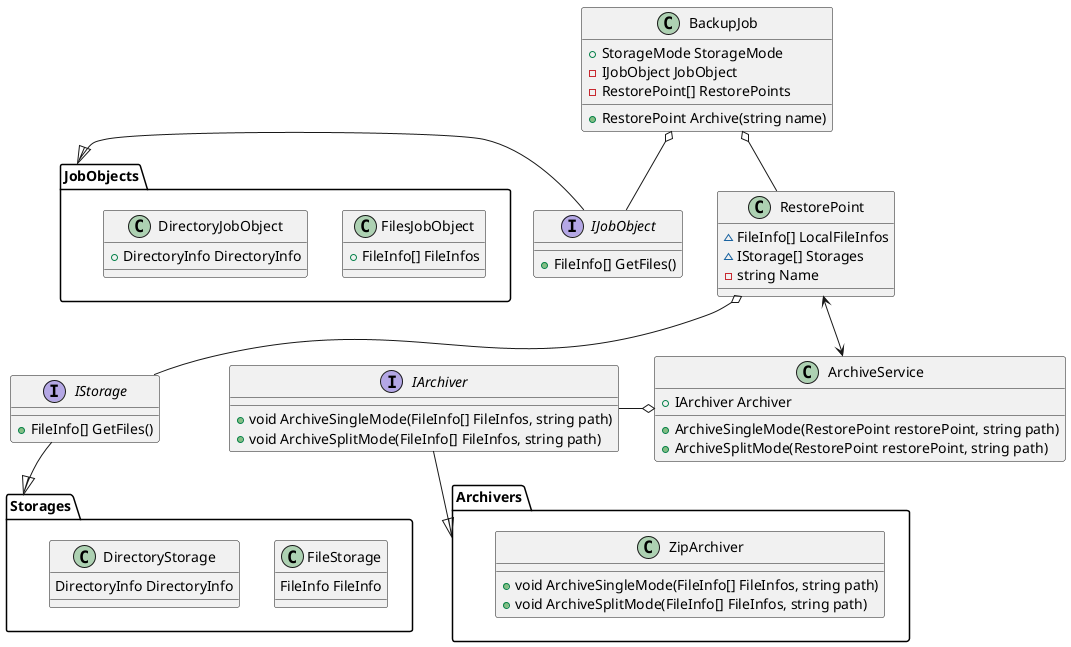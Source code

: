 ﻿@startuml

class BackupJob {
    + StorageMode StorageMode
    - IJobObject JobObject
    - RestorePoint[] RestorePoints
    
    + RestorePoint Archive(string name)
}

interface IJobObject {
    + FileInfo[] GetFiles()
}

package JobObjects {
    class FilesJobObject {
        + FileInfo[] FileInfos
    }
    
    class DirectoryJobObject {
        + DirectoryInfo DirectoryInfo
    }
}

class RestorePoint {
    ~ FileInfo[] LocalFileInfos
    ~ IStorage[] Storages
    - string Name
}

interface IStorage {
    + FileInfo[] GetFiles()
}

package Archivers {
    class ZipArchiver {
        + void ArchiveSingleMode(FileInfo[] FileInfos, string path)
        + void ArchiveSplitMode(FileInfo[] FileInfos, string path)
    }
}

interface IArchiver {
    + void ArchiveSingleMode(FileInfo[] FileInfos, string path)
    + void ArchiveSplitMode(FileInfo[] FileInfos, string path)
}

class ArchiveService {
    + IArchiver Archiver
    
    + ArchiveSingleMode(RestorePoint restorePoint, string path)
    + ArchiveSplitMode(RestorePoint restorePoint, string path)
}

package Storages {
    class FileStorage {
        FileInfo FileInfo
    }
    
    class DirectoryStorage {
        DirectoryInfo DirectoryInfo
    }
}

BackupJob o-- RestorePoint
RestorePoint o-- IStorage
BackupJob o-- IJobObject
RestorePoint <--> ArchiveService
JobObjects <|- IJobObject
IStorage --|> Storages
IArchiver -o ArchiveService
IArchiver --|> Archivers

@enduml